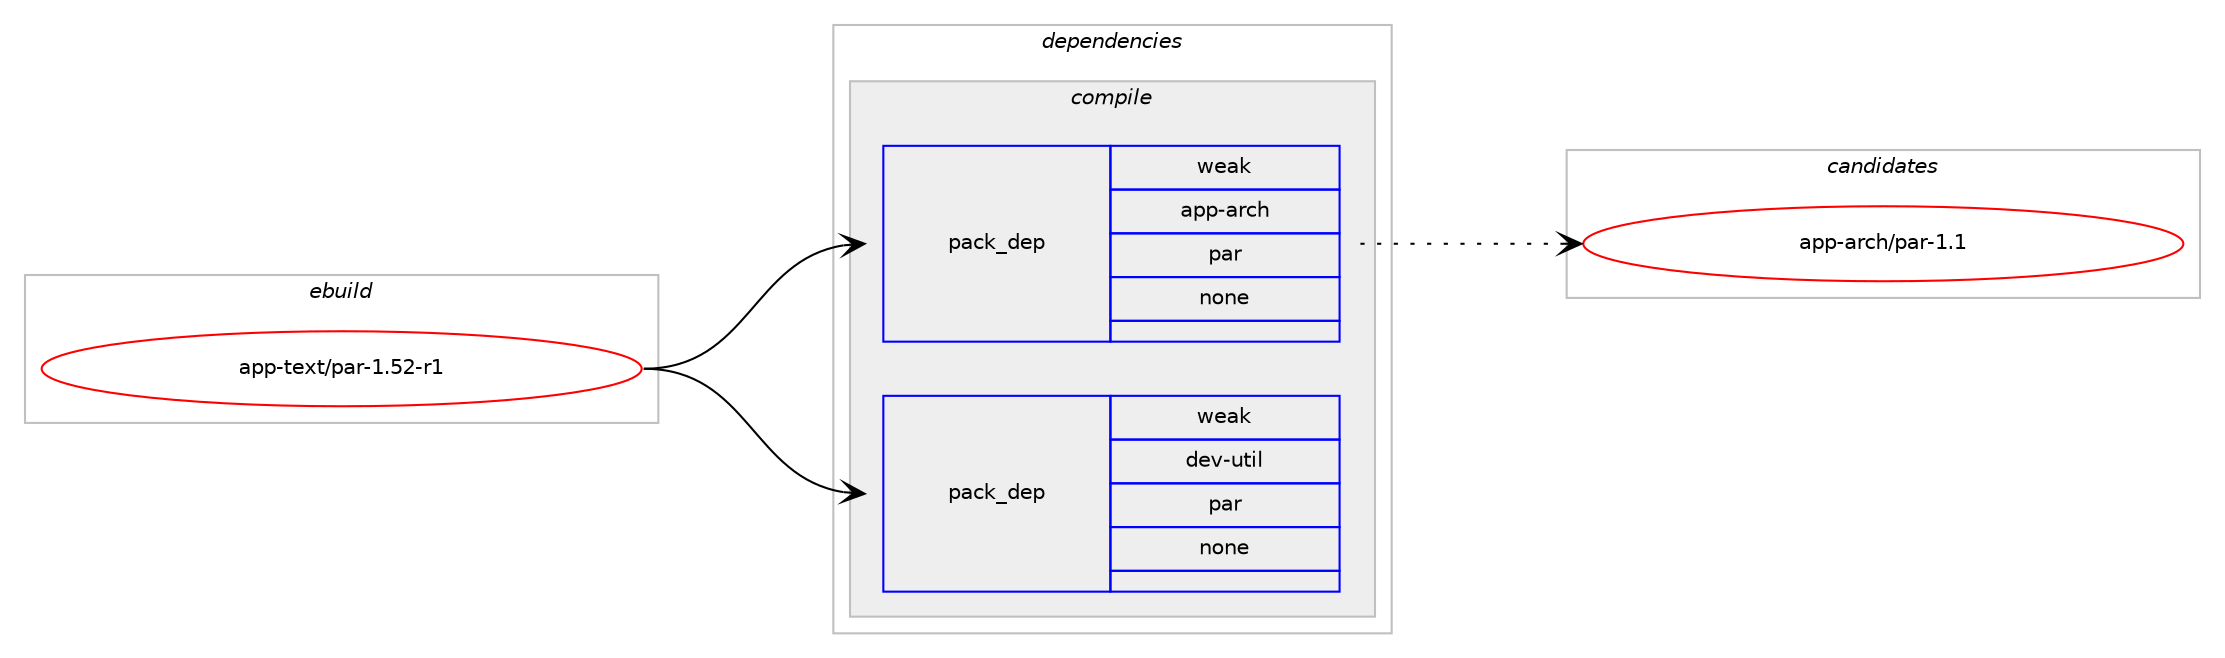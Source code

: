 digraph prolog {

# *************
# Graph options
# *************

newrank=true;
concentrate=true;
compound=true;
graph [rankdir=LR,fontname=Helvetica,fontsize=10,ranksep=1.5];#, ranksep=2.5, nodesep=0.2];
edge  [arrowhead=vee];
node  [fontname=Helvetica,fontsize=10];

# **********
# The ebuild
# **********

subgraph cluster_leftcol {
color=gray;
rank=same;
label=<<i>ebuild</i>>;
id [label="app-text/par-1.52-r1", color=red, width=4, href="../app-text/par-1.52-r1.svg"];
}

# ****************
# The dependencies
# ****************

subgraph cluster_midcol {
color=gray;
label=<<i>dependencies</i>>;
subgraph cluster_compile {
fillcolor="#eeeeee";
style=filled;
label=<<i>compile</i>>;
subgraph pack935032 {
dependency1311402 [label=<<TABLE BORDER="0" CELLBORDER="1" CELLSPACING="0" CELLPADDING="4" WIDTH="220"><TR><TD ROWSPAN="6" CELLPADDING="30">pack_dep</TD></TR><TR><TD WIDTH="110">weak</TD></TR><TR><TD>app-arch</TD></TR><TR><TD>par</TD></TR><TR><TD>none</TD></TR><TR><TD></TD></TR></TABLE>>, shape=none, color=blue];
}
id:e -> dependency1311402:w [weight=20,style="solid",arrowhead="vee"];
subgraph pack935033 {
dependency1311403 [label=<<TABLE BORDER="0" CELLBORDER="1" CELLSPACING="0" CELLPADDING="4" WIDTH="220"><TR><TD ROWSPAN="6" CELLPADDING="30">pack_dep</TD></TR><TR><TD WIDTH="110">weak</TD></TR><TR><TD>dev-util</TD></TR><TR><TD>par</TD></TR><TR><TD>none</TD></TR><TR><TD></TD></TR></TABLE>>, shape=none, color=blue];
}
id:e -> dependency1311403:w [weight=20,style="solid",arrowhead="vee"];
}
subgraph cluster_compileandrun {
fillcolor="#eeeeee";
style=filled;
label=<<i>compile and run</i>>;
}
subgraph cluster_run {
fillcolor="#eeeeee";
style=filled;
label=<<i>run</i>>;
}
}

# **************
# The candidates
# **************

subgraph cluster_choices {
rank=same;
color=gray;
label=<<i>candidates</i>>;

subgraph choice935032 {
color=black;
nodesep=1;
choice97112112459711499104471129711445494649 [label="app-arch/par-1.1", color=red, width=4,href="../app-arch/par-1.1.svg"];
dependency1311402:e -> choice97112112459711499104471129711445494649:w [style=dotted,weight="100"];
}
subgraph choice935033 {
color=black;
nodesep=1;
}
}

}
